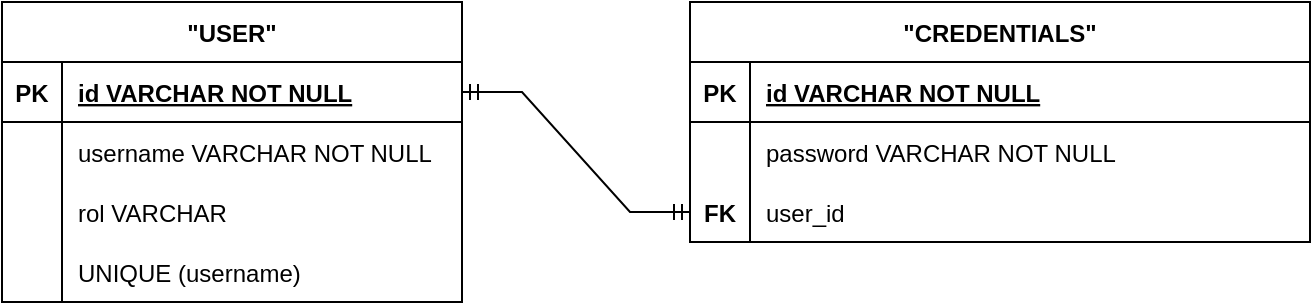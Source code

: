 <mxfile version="24.6.4" type="device" pages="2">
  <diagram name="UsuarioCred" id="epa0F3YHVsyrPC7LybjX">
    <mxGraphModel dx="2314" dy="1195" grid="1" gridSize="10" guides="1" tooltips="1" connect="1" arrows="1" fold="1" page="1" pageScale="1" pageWidth="827" pageHeight="1169" math="0" shadow="0">
      <root>
        <mxCell id="0" />
        <mxCell id="1" parent="0" />
        <mxCell id="5N8ePPmpncLnXKK9YtxO-27" value="&quot;USER&quot;" style="shape=table;startSize=30;container=1;collapsible=1;childLayout=tableLayout;fixedRows=1;rowLines=0;fontStyle=1;align=center;resizeLast=1;" parent="1" vertex="1">
          <mxGeometry x="70" y="80" width="230" height="150" as="geometry" />
        </mxCell>
        <mxCell id="5N8ePPmpncLnXKK9YtxO-28" value="" style="shape=tableRow;horizontal=0;startSize=0;swimlaneHead=0;swimlaneBody=0;fillColor=none;collapsible=0;dropTarget=0;points=[[0,0.5],[1,0.5]];portConstraint=eastwest;strokeColor=inherit;top=0;left=0;right=0;bottom=1;" parent="5N8ePPmpncLnXKK9YtxO-27" vertex="1">
          <mxGeometry y="30" width="230" height="30" as="geometry" />
        </mxCell>
        <mxCell id="5N8ePPmpncLnXKK9YtxO-29" value="PK" style="shape=partialRectangle;overflow=hidden;connectable=0;fillColor=none;strokeColor=inherit;top=0;left=0;bottom=0;right=0;fontStyle=1;" parent="5N8ePPmpncLnXKK9YtxO-28" vertex="1">
          <mxGeometry width="30" height="30" as="geometry">
            <mxRectangle width="30" height="30" as="alternateBounds" />
          </mxGeometry>
        </mxCell>
        <mxCell id="5N8ePPmpncLnXKK9YtxO-30" value="id VARCHAR NOT NULL" style="shape=partialRectangle;overflow=hidden;connectable=0;fillColor=none;align=left;strokeColor=inherit;top=0;left=0;bottom=0;right=0;spacingLeft=6;fontStyle=5;" parent="5N8ePPmpncLnXKK9YtxO-28" vertex="1">
          <mxGeometry x="30" width="200" height="30" as="geometry">
            <mxRectangle width="200" height="30" as="alternateBounds" />
          </mxGeometry>
        </mxCell>
        <mxCell id="5N8ePPmpncLnXKK9YtxO-31" value="" style="shape=tableRow;horizontal=0;startSize=0;swimlaneHead=0;swimlaneBody=0;fillColor=none;collapsible=0;dropTarget=0;points=[[0,0.5],[1,0.5]];portConstraint=eastwest;strokeColor=inherit;top=0;left=0;right=0;bottom=0;" parent="5N8ePPmpncLnXKK9YtxO-27" vertex="1">
          <mxGeometry y="60" width="230" height="30" as="geometry" />
        </mxCell>
        <mxCell id="5N8ePPmpncLnXKK9YtxO-32" value="" style="shape=partialRectangle;overflow=hidden;connectable=0;fillColor=none;strokeColor=inherit;top=0;left=0;bottom=0;right=0;" parent="5N8ePPmpncLnXKK9YtxO-31" vertex="1">
          <mxGeometry width="30" height="30" as="geometry">
            <mxRectangle width="30" height="30" as="alternateBounds" />
          </mxGeometry>
        </mxCell>
        <mxCell id="5N8ePPmpncLnXKK9YtxO-33" value="username VARCHAR NOT NULL" style="shape=partialRectangle;overflow=hidden;connectable=0;fillColor=none;align=left;strokeColor=inherit;top=0;left=0;bottom=0;right=0;spacingLeft=6;" parent="5N8ePPmpncLnXKK9YtxO-31" vertex="1">
          <mxGeometry x="30" width="200" height="30" as="geometry">
            <mxRectangle width="200" height="30" as="alternateBounds" />
          </mxGeometry>
        </mxCell>
        <mxCell id="5N8ePPmpncLnXKK9YtxO-34" value="" style="shape=tableRow;horizontal=0;startSize=0;swimlaneHead=0;swimlaneBody=0;fillColor=none;collapsible=0;dropTarget=0;points=[[0,0.5],[1,0.5]];portConstraint=eastwest;strokeColor=inherit;top=0;left=0;right=0;bottom=0;" parent="5N8ePPmpncLnXKK9YtxO-27" vertex="1">
          <mxGeometry y="90" width="230" height="30" as="geometry" />
        </mxCell>
        <mxCell id="5N8ePPmpncLnXKK9YtxO-35" value="" style="shape=partialRectangle;overflow=hidden;connectable=0;fillColor=none;strokeColor=inherit;top=0;left=0;bottom=0;right=0;" parent="5N8ePPmpncLnXKK9YtxO-34" vertex="1">
          <mxGeometry width="30" height="30" as="geometry">
            <mxRectangle width="30" height="30" as="alternateBounds" />
          </mxGeometry>
        </mxCell>
        <mxCell id="5N8ePPmpncLnXKK9YtxO-36" value="rol VARCHAR" style="shape=partialRectangle;overflow=hidden;connectable=0;fillColor=none;align=left;strokeColor=inherit;top=0;left=0;bottom=0;right=0;spacingLeft=6;" parent="5N8ePPmpncLnXKK9YtxO-34" vertex="1">
          <mxGeometry x="30" width="200" height="30" as="geometry">
            <mxRectangle width="200" height="30" as="alternateBounds" />
          </mxGeometry>
        </mxCell>
        <mxCell id="5N8ePPmpncLnXKK9YtxO-37" value="" style="shape=tableRow;horizontal=0;startSize=0;swimlaneHead=0;swimlaneBody=0;fillColor=none;collapsible=0;dropTarget=0;points=[[0,0.5],[1,0.5]];portConstraint=eastwest;strokeColor=inherit;top=0;left=0;right=0;bottom=0;" parent="5N8ePPmpncLnXKK9YtxO-27" vertex="1">
          <mxGeometry y="120" width="230" height="30" as="geometry" />
        </mxCell>
        <mxCell id="5N8ePPmpncLnXKK9YtxO-38" value="" style="shape=partialRectangle;overflow=hidden;connectable=0;fillColor=none;strokeColor=inherit;top=0;left=0;bottom=0;right=0;" parent="5N8ePPmpncLnXKK9YtxO-37" vertex="1">
          <mxGeometry width="30" height="30" as="geometry">
            <mxRectangle width="30" height="30" as="alternateBounds" />
          </mxGeometry>
        </mxCell>
        <mxCell id="5N8ePPmpncLnXKK9YtxO-39" value="UNIQUE (username)" style="shape=partialRectangle;overflow=hidden;connectable=0;fillColor=none;align=left;strokeColor=inherit;top=0;left=0;bottom=0;right=0;spacingLeft=6;" parent="5N8ePPmpncLnXKK9YtxO-37" vertex="1">
          <mxGeometry x="30" width="200" height="30" as="geometry">
            <mxRectangle width="200" height="30" as="alternateBounds" />
          </mxGeometry>
        </mxCell>
        <mxCell id="5N8ePPmpncLnXKK9YtxO-40" value="&quot;CREDENTIALS&quot;" style="shape=table;startSize=30;container=1;collapsible=1;childLayout=tableLayout;fixedRows=1;rowLines=0;fontStyle=1;align=center;resizeLast=1;" parent="1" vertex="1">
          <mxGeometry x="414" y="80" width="310" height="120" as="geometry" />
        </mxCell>
        <mxCell id="5N8ePPmpncLnXKK9YtxO-41" value="" style="shape=tableRow;horizontal=0;startSize=0;swimlaneHead=0;swimlaneBody=0;fillColor=none;collapsible=0;dropTarget=0;points=[[0,0.5],[1,0.5]];portConstraint=eastwest;strokeColor=inherit;top=0;left=0;right=0;bottom=1;" parent="5N8ePPmpncLnXKK9YtxO-40" vertex="1">
          <mxGeometry y="30" width="310" height="30" as="geometry" />
        </mxCell>
        <mxCell id="5N8ePPmpncLnXKK9YtxO-42" value="PK" style="shape=partialRectangle;overflow=hidden;connectable=0;fillColor=none;strokeColor=inherit;top=0;left=0;bottom=0;right=0;fontStyle=1;" parent="5N8ePPmpncLnXKK9YtxO-41" vertex="1">
          <mxGeometry width="30" height="30" as="geometry">
            <mxRectangle width="30" height="30" as="alternateBounds" />
          </mxGeometry>
        </mxCell>
        <mxCell id="5N8ePPmpncLnXKK9YtxO-43" value="id VARCHAR NOT NULL" style="shape=partialRectangle;overflow=hidden;connectable=0;fillColor=none;align=left;strokeColor=inherit;top=0;left=0;bottom=0;right=0;spacingLeft=6;fontStyle=5;" parent="5N8ePPmpncLnXKK9YtxO-41" vertex="1">
          <mxGeometry x="30" width="280" height="30" as="geometry">
            <mxRectangle width="280" height="30" as="alternateBounds" />
          </mxGeometry>
        </mxCell>
        <mxCell id="5N8ePPmpncLnXKK9YtxO-44" value="" style="shape=tableRow;horizontal=0;startSize=0;swimlaneHead=0;swimlaneBody=0;fillColor=none;collapsible=0;dropTarget=0;points=[[0,0.5],[1,0.5]];portConstraint=eastwest;strokeColor=inherit;top=0;left=0;right=0;bottom=0;" parent="5N8ePPmpncLnXKK9YtxO-40" vertex="1">
          <mxGeometry y="60" width="310" height="30" as="geometry" />
        </mxCell>
        <mxCell id="5N8ePPmpncLnXKK9YtxO-45" value="" style="shape=partialRectangle;overflow=hidden;connectable=0;fillColor=none;strokeColor=inherit;top=0;left=0;bottom=0;right=0;" parent="5N8ePPmpncLnXKK9YtxO-44" vertex="1">
          <mxGeometry width="30" height="30" as="geometry">
            <mxRectangle width="30" height="30" as="alternateBounds" />
          </mxGeometry>
        </mxCell>
        <mxCell id="5N8ePPmpncLnXKK9YtxO-46" value="password VARCHAR NOT NULL" style="shape=partialRectangle;overflow=hidden;connectable=0;fillColor=none;align=left;strokeColor=inherit;top=0;left=0;bottom=0;right=0;spacingLeft=6;" parent="5N8ePPmpncLnXKK9YtxO-44" vertex="1">
          <mxGeometry x="30" width="280" height="30" as="geometry">
            <mxRectangle width="280" height="30" as="alternateBounds" />
          </mxGeometry>
        </mxCell>
        <mxCell id="5N8ePPmpncLnXKK9YtxO-47" value="" style="shape=tableRow;horizontal=0;startSize=0;swimlaneHead=0;swimlaneBody=0;fillColor=none;collapsible=0;dropTarget=0;points=[[0,0.5],[1,0.5]];portConstraint=eastwest;strokeColor=inherit;top=0;left=0;right=0;bottom=0;" parent="5N8ePPmpncLnXKK9YtxO-40" vertex="1">
          <mxGeometry y="90" width="310" height="30" as="geometry" />
        </mxCell>
        <mxCell id="5N8ePPmpncLnXKK9YtxO-48" value="FK" style="shape=partialRectangle;overflow=hidden;connectable=0;fillColor=none;strokeColor=inherit;top=0;left=0;bottom=0;right=0;fontStyle=1" parent="5N8ePPmpncLnXKK9YtxO-47" vertex="1">
          <mxGeometry width="30" height="30" as="geometry">
            <mxRectangle width="30" height="30" as="alternateBounds" />
          </mxGeometry>
        </mxCell>
        <mxCell id="5N8ePPmpncLnXKK9YtxO-49" value="user_id" style="shape=partialRectangle;overflow=hidden;connectable=0;fillColor=none;align=left;strokeColor=inherit;top=0;left=0;bottom=0;right=0;spacingLeft=6;" parent="5N8ePPmpncLnXKK9YtxO-47" vertex="1">
          <mxGeometry x="30" width="280" height="30" as="geometry">
            <mxRectangle width="280" height="30" as="alternateBounds" />
          </mxGeometry>
        </mxCell>
        <mxCell id="5N8ePPmpncLnXKK9YtxO-97" value="" style="edgeStyle=entityRelationEdgeStyle;fontSize=12;html=1;endArrow=ERmandOne;startArrow=ERmandOne;rounded=0;exitX=1;exitY=0.5;exitDx=0;exitDy=0;entryX=0;entryY=0.5;entryDx=0;entryDy=0;" parent="1" source="5N8ePPmpncLnXKK9YtxO-28" target="5N8ePPmpncLnXKK9YtxO-47" edge="1">
          <mxGeometry width="100" height="100" relative="1" as="geometry">
            <mxPoint x="310" y="230" as="sourcePoint" />
            <mxPoint x="424" y="230" as="targetPoint" />
          </mxGeometry>
        </mxCell>
      </root>
    </mxGraphModel>
  </diagram>
  <diagram id="lH_Lwk7dVyOtIXMpiRiP" name="Exercises">
    <mxGraphModel dx="3141" dy="1195" grid="1" gridSize="10" guides="1" tooltips="1" connect="1" arrows="1" fold="1" page="1" pageScale="1" pageWidth="827" pageHeight="1169" math="0" shadow="0">
      <root>
        <mxCell id="0" />
        <mxCell id="1" parent="0" />
        <mxCell id="FQlRcA0s4NNmt-aB5y1p-111" value="&quot;EXERCISE&quot;" style="shape=table;startSize=30;container=1;collapsible=1;childLayout=tableLayout;fixedRows=1;rowLines=0;fontStyle=1;align=center;resizeLast=1;" parent="1" vertex="1">
          <mxGeometry x="-810" y="240" width="190" height="150" as="geometry" />
        </mxCell>
        <mxCell id="FQlRcA0s4NNmt-aB5y1p-112" value="" style="shape=tableRow;horizontal=0;startSize=0;swimlaneHead=0;swimlaneBody=0;fillColor=none;collapsible=0;dropTarget=0;points=[[0,0.5],[1,0.5]];portConstraint=eastwest;strokeColor=inherit;top=0;left=0;right=0;bottom=1;" parent="FQlRcA0s4NNmt-aB5y1p-111" vertex="1">
          <mxGeometry y="30" width="190" height="30" as="geometry" />
        </mxCell>
        <mxCell id="FQlRcA0s4NNmt-aB5y1p-113" value="PK" style="shape=partialRectangle;overflow=hidden;connectable=0;fillColor=none;strokeColor=inherit;top=0;left=0;bottom=0;right=0;fontStyle=1;" parent="FQlRcA0s4NNmt-aB5y1p-112" vertex="1">
          <mxGeometry width="30" height="30" as="geometry">
            <mxRectangle width="30" height="30" as="alternateBounds" />
          </mxGeometry>
        </mxCell>
        <mxCell id="FQlRcA0s4NNmt-aB5y1p-114" value="id INTEGER NOT NULL" style="shape=partialRectangle;overflow=hidden;connectable=0;fillColor=none;align=left;strokeColor=inherit;top=0;left=0;bottom=0;right=0;spacingLeft=6;fontStyle=5;" parent="FQlRcA0s4NNmt-aB5y1p-112" vertex="1">
          <mxGeometry x="30" width="160" height="30" as="geometry">
            <mxRectangle width="160" height="30" as="alternateBounds" />
          </mxGeometry>
        </mxCell>
        <mxCell id="FQlRcA0s4NNmt-aB5y1p-115" value="" style="shape=tableRow;horizontal=0;startSize=0;swimlaneHead=0;swimlaneBody=0;fillColor=none;collapsible=0;dropTarget=0;points=[[0,0.5],[1,0.5]];portConstraint=eastwest;strokeColor=inherit;top=0;left=0;right=0;bottom=0;" parent="FQlRcA0s4NNmt-aB5y1p-111" vertex="1">
          <mxGeometry y="60" width="190" height="30" as="geometry" />
        </mxCell>
        <mxCell id="FQlRcA0s4NNmt-aB5y1p-116" value="" style="shape=partialRectangle;overflow=hidden;connectable=0;fillColor=none;strokeColor=inherit;top=0;left=0;bottom=0;right=0;" parent="FQlRcA0s4NNmt-aB5y1p-115" vertex="1">
          <mxGeometry width="30" height="30" as="geometry">
            <mxRectangle width="30" height="30" as="alternateBounds" />
          </mxGeometry>
        </mxCell>
        <mxCell id="FQlRcA0s4NNmt-aB5y1p-117" value="name VARCHAR" style="shape=partialRectangle;overflow=hidden;connectable=0;fillColor=none;align=left;strokeColor=inherit;top=0;left=0;bottom=0;right=0;spacingLeft=6;" parent="FQlRcA0s4NNmt-aB5y1p-115" vertex="1">
          <mxGeometry x="30" width="160" height="30" as="geometry">
            <mxRectangle width="160" height="30" as="alternateBounds" />
          </mxGeometry>
        </mxCell>
        <mxCell id="FQlRcA0s4NNmt-aB5y1p-118" value="" style="shape=tableRow;horizontal=0;startSize=0;swimlaneHead=0;swimlaneBody=0;fillColor=none;collapsible=0;dropTarget=0;points=[[0,0.5],[1,0.5]];portConstraint=eastwest;strokeColor=inherit;top=0;left=0;right=0;bottom=0;" parent="FQlRcA0s4NNmt-aB5y1p-111" vertex="1">
          <mxGeometry y="90" width="190" height="30" as="geometry" />
        </mxCell>
        <mxCell id="FQlRcA0s4NNmt-aB5y1p-119" value="" style="shape=partialRectangle;overflow=hidden;connectable=0;fillColor=none;strokeColor=inherit;top=0;left=0;bottom=0;right=0;" parent="FQlRcA0s4NNmt-aB5y1p-118" vertex="1">
          <mxGeometry width="30" height="30" as="geometry">
            <mxRectangle width="30" height="30" as="alternateBounds" />
          </mxGeometry>
        </mxCell>
        <mxCell id="FQlRcA0s4NNmt-aB5y1p-120" value="data VARCHAR" style="shape=partialRectangle;overflow=hidden;connectable=0;fillColor=none;align=left;strokeColor=inherit;top=0;left=0;bottom=0;right=0;spacingLeft=6;" parent="FQlRcA0s4NNmt-aB5y1p-118" vertex="1">
          <mxGeometry x="30" width="160" height="30" as="geometry">
            <mxRectangle width="160" height="30" as="alternateBounds" />
          </mxGeometry>
        </mxCell>
        <mxCell id="FQlRcA0s4NNmt-aB5y1p-121" value="" style="shape=tableRow;horizontal=0;startSize=0;swimlaneHead=0;swimlaneBody=0;fillColor=none;collapsible=0;dropTarget=0;points=[[0,0.5],[1,0.5]];portConstraint=eastwest;strokeColor=inherit;top=0;left=0;right=0;bottom=0;" parent="FQlRcA0s4NNmt-aB5y1p-111" vertex="1">
          <mxGeometry y="120" width="190" height="30" as="geometry" />
        </mxCell>
        <mxCell id="FQlRcA0s4NNmt-aB5y1p-122" value="" style="shape=partialRectangle;overflow=hidden;connectable=0;fillColor=none;strokeColor=inherit;top=0;left=0;bottom=0;right=0;" parent="FQlRcA0s4NNmt-aB5y1p-121" vertex="1">
          <mxGeometry width="30" height="30" as="geometry">
            <mxRectangle width="30" height="30" as="alternateBounds" />
          </mxGeometry>
        </mxCell>
        <mxCell id="FQlRcA0s4NNmt-aB5y1p-123" value="video VARCHAR" style="shape=partialRectangle;overflow=hidden;connectable=0;fillColor=none;align=left;strokeColor=inherit;top=0;left=0;bottom=0;right=0;spacingLeft=6;" parent="FQlRcA0s4NNmt-aB5y1p-121" vertex="1">
          <mxGeometry x="30" width="160" height="30" as="geometry">
            <mxRectangle width="160" height="30" as="alternateBounds" />
          </mxGeometry>
        </mxCell>
        <mxCell id="FQlRcA0s4NNmt-aB5y1p-124" value="&quot;COORD&quot;" style="shape=table;startSize=30;container=1;collapsible=1;childLayout=tableLayout;fixedRows=1;rowLines=0;fontStyle=1;align=center;resizeLast=1;" parent="1" vertex="1">
          <mxGeometry x="-810" y="120" width="210" height="60" as="geometry" />
        </mxCell>
        <mxCell id="FQlRcA0s4NNmt-aB5y1p-125" value="" style="shape=tableRow;horizontal=0;startSize=0;swimlaneHead=0;swimlaneBody=0;fillColor=none;collapsible=0;dropTarget=0;points=[[0,0.5],[1,0.5]];portConstraint=eastwest;strokeColor=inherit;top=0;left=0;right=0;bottom=1;" parent="FQlRcA0s4NNmt-aB5y1p-124" vertex="1">
          <mxGeometry y="30" width="210" height="30" as="geometry" />
        </mxCell>
        <mxCell id="FQlRcA0s4NNmt-aB5y1p-126" value="PK" style="shape=partialRectangle;overflow=hidden;connectable=0;fillColor=none;strokeColor=inherit;top=0;left=0;bottom=0;right=0;fontStyle=1;" parent="FQlRcA0s4NNmt-aB5y1p-125" vertex="1">
          <mxGeometry width="30" height="30" as="geometry">
            <mxRectangle width="30" height="30" as="alternateBounds" />
          </mxGeometry>
        </mxCell>
        <mxCell id="FQlRcA0s4NNmt-aB5y1p-127" value="coord VARCHAR NOT NULL" style="shape=partialRectangle;overflow=hidden;connectable=0;fillColor=none;align=left;strokeColor=inherit;top=0;left=0;bottom=0;right=0;spacingLeft=6;fontStyle=5;" parent="FQlRcA0s4NNmt-aB5y1p-125" vertex="1">
          <mxGeometry x="30" width="180" height="30" as="geometry">
            <mxRectangle width="180" height="30" as="alternateBounds" />
          </mxGeometry>
        </mxCell>
        <mxCell id="FQlRcA0s4NNmt-aB5y1p-128" value="&quot;ANGLE&quot;" style="shape=table;startSize=30;container=1;collapsible=1;childLayout=tableLayout;fixedRows=1;rowLines=0;fontStyle=1;align=center;resizeLast=1;" parent="1" vertex="1">
          <mxGeometry x="-820" y="485" width="210" height="60" as="geometry" />
        </mxCell>
        <mxCell id="FQlRcA0s4NNmt-aB5y1p-129" value="" style="shape=tableRow;horizontal=0;startSize=0;swimlaneHead=0;swimlaneBody=0;fillColor=none;collapsible=0;dropTarget=0;points=[[0,0.5],[1,0.5]];portConstraint=eastwest;strokeColor=inherit;top=0;left=0;right=0;bottom=1;" parent="FQlRcA0s4NNmt-aB5y1p-128" vertex="1">
          <mxGeometry y="30" width="210" height="30" as="geometry" />
        </mxCell>
        <mxCell id="FQlRcA0s4NNmt-aB5y1p-130" value="PK" style="shape=partialRectangle;overflow=hidden;connectable=0;fillColor=none;strokeColor=inherit;top=0;left=0;bottom=0;right=0;fontStyle=1;" parent="FQlRcA0s4NNmt-aB5y1p-129" vertex="1">
          <mxGeometry width="30" height="30" as="geometry">
            <mxRectangle width="30" height="30" as="alternateBounds" />
          </mxGeometry>
        </mxCell>
        <mxCell id="FQlRcA0s4NNmt-aB5y1p-131" value="angle VARCHAR NOT NULL" style="shape=partialRectangle;overflow=hidden;connectable=0;fillColor=none;align=left;strokeColor=inherit;top=0;left=0;bottom=0;right=0;spacingLeft=6;fontStyle=5;" parent="FQlRcA0s4NNmt-aB5y1p-129" vertex="1">
          <mxGeometry x="30" width="180" height="30" as="geometry">
            <mxRectangle width="180" height="30" as="alternateBounds" />
          </mxGeometry>
        </mxCell>
        <mxCell id="FQlRcA0s4NNmt-aB5y1p-145" value="&quot;EXERCISE_ANGLE&quot;" style="shape=table;startSize=30;container=1;collapsible=1;childLayout=tableLayout;fixedRows=1;rowLines=0;fontStyle=1;align=center;resizeLast=1;" parent="1" vertex="1">
          <mxGeometry x="-550" y="350" width="320" height="180" as="geometry" />
        </mxCell>
        <mxCell id="FQlRcA0s4NNmt-aB5y1p-146" value="" style="shape=tableRow;horizontal=0;startSize=0;swimlaneHead=0;swimlaneBody=0;fillColor=none;collapsible=0;dropTarget=0;points=[[0,0.5],[1,0.5]];portConstraint=eastwest;strokeColor=inherit;top=0;left=0;right=0;bottom=0;" parent="FQlRcA0s4NNmt-aB5y1p-145" vertex="1">
          <mxGeometry y="30" width="320" height="30" as="geometry" />
        </mxCell>
        <mxCell id="FQlRcA0s4NNmt-aB5y1p-147" value="" style="shape=partialRectangle;overflow=hidden;connectable=0;fillColor=none;strokeColor=inherit;top=0;left=0;bottom=0;right=0;" parent="FQlRcA0s4NNmt-aB5y1p-146" vertex="1">
          <mxGeometry width="30" height="30" as="geometry">
            <mxRectangle width="30" height="30" as="alternateBounds" />
          </mxGeometry>
        </mxCell>
        <mxCell id="FQlRcA0s4NNmt-aB5y1p-148" value="exercise_id INTEGER NOT NULL" style="shape=partialRectangle;overflow=hidden;connectable=0;fillColor=none;align=left;strokeColor=inherit;top=0;left=0;bottom=0;right=0;spacingLeft=6;" parent="FQlRcA0s4NNmt-aB5y1p-146" vertex="1">
          <mxGeometry x="30" width="290" height="30" as="geometry">
            <mxRectangle width="290" height="30" as="alternateBounds" />
          </mxGeometry>
        </mxCell>
        <mxCell id="FQlRcA0s4NNmt-aB5y1p-149" value="" style="shape=tableRow;horizontal=0;startSize=0;swimlaneHead=0;swimlaneBody=0;fillColor=none;collapsible=0;dropTarget=0;points=[[0,0.5],[1,0.5]];portConstraint=eastwest;strokeColor=inherit;top=0;left=0;right=0;bottom=0;" parent="FQlRcA0s4NNmt-aB5y1p-145" vertex="1">
          <mxGeometry y="60" width="320" height="30" as="geometry" />
        </mxCell>
        <mxCell id="FQlRcA0s4NNmt-aB5y1p-150" value="" style="shape=partialRectangle;overflow=hidden;connectable=0;fillColor=none;strokeColor=inherit;top=0;left=0;bottom=0;right=0;" parent="FQlRcA0s4NNmt-aB5y1p-149" vertex="1">
          <mxGeometry width="30" height="30" as="geometry">
            <mxRectangle width="30" height="30" as="alternateBounds" />
          </mxGeometry>
        </mxCell>
        <mxCell id="FQlRcA0s4NNmt-aB5y1p-151" value="angle_id VARCHAR NOT NULL" style="shape=partialRectangle;overflow=hidden;connectable=0;fillColor=none;align=left;strokeColor=inherit;top=0;left=0;bottom=0;right=0;spacingLeft=6;" parent="FQlRcA0s4NNmt-aB5y1p-149" vertex="1">
          <mxGeometry x="30" width="290" height="30" as="geometry">
            <mxRectangle width="290" height="30" as="alternateBounds" />
          </mxGeometry>
        </mxCell>
        <mxCell id="FQlRcA0s4NNmt-aB5y1p-152" value="" style="shape=tableRow;horizontal=0;startSize=0;swimlaneHead=0;swimlaneBody=0;fillColor=none;collapsible=0;dropTarget=0;points=[[0,0.5],[1,0.5]];portConstraint=eastwest;strokeColor=inherit;top=0;left=0;right=0;bottom=0;" parent="FQlRcA0s4NNmt-aB5y1p-145" vertex="1">
          <mxGeometry y="90" width="320" height="30" as="geometry" />
        </mxCell>
        <mxCell id="FQlRcA0s4NNmt-aB5y1p-153" value="" style="shape=partialRectangle;overflow=hidden;connectable=0;fillColor=none;strokeColor=inherit;top=0;left=0;bottom=0;right=0;" parent="FQlRcA0s4NNmt-aB5y1p-152" vertex="1">
          <mxGeometry width="30" height="30" as="geometry">
            <mxRectangle width="30" height="30" as="alternateBounds" />
          </mxGeometry>
        </mxCell>
        <mxCell id="FQlRcA0s4NNmt-aB5y1p-154" value="PRIMARY KEY (exercise_id, angle_id)" style="shape=partialRectangle;overflow=hidden;connectable=0;fillColor=none;align=left;strokeColor=inherit;top=0;left=0;bottom=0;right=0;spacingLeft=6;" parent="FQlRcA0s4NNmt-aB5y1p-152" vertex="1">
          <mxGeometry x="30" width="290" height="30" as="geometry">
            <mxRectangle width="290" height="30" as="alternateBounds" />
          </mxGeometry>
        </mxCell>
        <mxCell id="FQlRcA0s4NNmt-aB5y1p-155" value="" style="shape=tableRow;horizontal=0;startSize=0;swimlaneHead=0;swimlaneBody=0;fillColor=none;collapsible=0;dropTarget=0;points=[[0,0.5],[1,0.5]];portConstraint=eastwest;strokeColor=inherit;top=0;left=0;right=0;bottom=0;" parent="FQlRcA0s4NNmt-aB5y1p-145" vertex="1">
          <mxGeometry y="120" width="320" height="30" as="geometry" />
        </mxCell>
        <mxCell id="FQlRcA0s4NNmt-aB5y1p-156" value="FK" style="shape=partialRectangle;overflow=hidden;connectable=0;fillColor=none;strokeColor=inherit;top=0;left=0;bottom=0;right=0;" parent="FQlRcA0s4NNmt-aB5y1p-155" vertex="1">
          <mxGeometry width="30" height="30" as="geometry">
            <mxRectangle width="30" height="30" as="alternateBounds" />
          </mxGeometry>
        </mxCell>
        <mxCell id="FQlRcA0s4NNmt-aB5y1p-157" value="FOREIGN KEY(exercise_id) REFERENCES &quot;EXERCISE&quot; (id)" style="shape=partialRectangle;overflow=hidden;connectable=0;fillColor=none;align=left;strokeColor=inherit;top=0;left=0;bottom=0;right=0;spacingLeft=6;" parent="FQlRcA0s4NNmt-aB5y1p-155" vertex="1">
          <mxGeometry x="30" width="290" height="30" as="geometry">
            <mxRectangle width="290" height="30" as="alternateBounds" />
          </mxGeometry>
        </mxCell>
        <mxCell id="FQlRcA0s4NNmt-aB5y1p-158" value="" style="shape=tableRow;horizontal=0;startSize=0;swimlaneHead=0;swimlaneBody=0;fillColor=none;collapsible=0;dropTarget=0;points=[[0,0.5],[1,0.5]];portConstraint=eastwest;strokeColor=inherit;top=0;left=0;right=0;bottom=0;" parent="FQlRcA0s4NNmt-aB5y1p-145" vertex="1">
          <mxGeometry y="150" width="320" height="30" as="geometry" />
        </mxCell>
        <mxCell id="FQlRcA0s4NNmt-aB5y1p-159" value="FK" style="shape=partialRectangle;overflow=hidden;connectable=0;fillColor=none;strokeColor=inherit;top=0;left=0;bottom=0;right=0;" parent="FQlRcA0s4NNmt-aB5y1p-158" vertex="1">
          <mxGeometry width="30" height="30" as="geometry">
            <mxRectangle width="30" height="30" as="alternateBounds" />
          </mxGeometry>
        </mxCell>
        <mxCell id="FQlRcA0s4NNmt-aB5y1p-160" value="FOREIGN KEY(angle_id) REFERENCES &quot;ANGLE&quot; (angle)" style="shape=partialRectangle;overflow=hidden;connectable=0;fillColor=none;align=left;strokeColor=inherit;top=0;left=0;bottom=0;right=0;spacingLeft=6;" parent="FQlRcA0s4NNmt-aB5y1p-158" vertex="1">
          <mxGeometry x="30" width="290" height="30" as="geometry">
            <mxRectangle width="290" height="30" as="alternateBounds" />
          </mxGeometry>
        </mxCell>
        <mxCell id="FQlRcA0s4NNmt-aB5y1p-161" value="&quot;EXERCISE_COORD&quot;" style="shape=table;startSize=30;container=1;collapsible=1;childLayout=tableLayout;fixedRows=1;rowLines=0;fontStyle=1;align=center;resizeLast=1;" parent="1" vertex="1">
          <mxGeometry x="-540" y="100" width="320" height="180" as="geometry" />
        </mxCell>
        <mxCell id="FQlRcA0s4NNmt-aB5y1p-162" value="" style="shape=tableRow;horizontal=0;startSize=0;swimlaneHead=0;swimlaneBody=0;fillColor=none;collapsible=0;dropTarget=0;points=[[0,0.5],[1,0.5]];portConstraint=eastwest;strokeColor=inherit;top=0;left=0;right=0;bottom=0;" parent="FQlRcA0s4NNmt-aB5y1p-161" vertex="1">
          <mxGeometry y="30" width="320" height="30" as="geometry" />
        </mxCell>
        <mxCell id="FQlRcA0s4NNmt-aB5y1p-163" value="" style="shape=partialRectangle;overflow=hidden;connectable=0;fillColor=none;strokeColor=inherit;top=0;left=0;bottom=0;right=0;" parent="FQlRcA0s4NNmt-aB5y1p-162" vertex="1">
          <mxGeometry width="30" height="30" as="geometry">
            <mxRectangle width="30" height="30" as="alternateBounds" />
          </mxGeometry>
        </mxCell>
        <mxCell id="FQlRcA0s4NNmt-aB5y1p-164" value="exercise_id INTEGER NOT NULL" style="shape=partialRectangle;overflow=hidden;connectable=0;fillColor=none;align=left;strokeColor=inherit;top=0;left=0;bottom=0;right=0;spacingLeft=6;" parent="FQlRcA0s4NNmt-aB5y1p-162" vertex="1">
          <mxGeometry x="30" width="290" height="30" as="geometry">
            <mxRectangle width="290" height="30" as="alternateBounds" />
          </mxGeometry>
        </mxCell>
        <mxCell id="FQlRcA0s4NNmt-aB5y1p-165" value="" style="shape=tableRow;horizontal=0;startSize=0;swimlaneHead=0;swimlaneBody=0;fillColor=none;collapsible=0;dropTarget=0;points=[[0,0.5],[1,0.5]];portConstraint=eastwest;strokeColor=inherit;top=0;left=0;right=0;bottom=0;" parent="FQlRcA0s4NNmt-aB5y1p-161" vertex="1">
          <mxGeometry y="60" width="320" height="30" as="geometry" />
        </mxCell>
        <mxCell id="FQlRcA0s4NNmt-aB5y1p-166" value="" style="shape=partialRectangle;overflow=hidden;connectable=0;fillColor=none;strokeColor=inherit;top=0;left=0;bottom=0;right=0;" parent="FQlRcA0s4NNmt-aB5y1p-165" vertex="1">
          <mxGeometry width="30" height="30" as="geometry">
            <mxRectangle width="30" height="30" as="alternateBounds" />
          </mxGeometry>
        </mxCell>
        <mxCell id="FQlRcA0s4NNmt-aB5y1p-167" value="coord_id VARCHAR NOT NULL" style="shape=partialRectangle;overflow=hidden;connectable=0;fillColor=none;align=left;strokeColor=inherit;top=0;left=0;bottom=0;right=0;spacingLeft=6;" parent="FQlRcA0s4NNmt-aB5y1p-165" vertex="1">
          <mxGeometry x="30" width="290" height="30" as="geometry">
            <mxRectangle width="290" height="30" as="alternateBounds" />
          </mxGeometry>
        </mxCell>
        <mxCell id="FQlRcA0s4NNmt-aB5y1p-168" value="" style="shape=tableRow;horizontal=0;startSize=0;swimlaneHead=0;swimlaneBody=0;fillColor=none;collapsible=0;dropTarget=0;points=[[0,0.5],[1,0.5]];portConstraint=eastwest;strokeColor=inherit;top=0;left=0;right=0;bottom=0;" parent="FQlRcA0s4NNmt-aB5y1p-161" vertex="1">
          <mxGeometry y="90" width="320" height="30" as="geometry" />
        </mxCell>
        <mxCell id="FQlRcA0s4NNmt-aB5y1p-169" value="" style="shape=partialRectangle;overflow=hidden;connectable=0;fillColor=none;strokeColor=inherit;top=0;left=0;bottom=0;right=0;" parent="FQlRcA0s4NNmt-aB5y1p-168" vertex="1">
          <mxGeometry width="30" height="30" as="geometry">
            <mxRectangle width="30" height="30" as="alternateBounds" />
          </mxGeometry>
        </mxCell>
        <mxCell id="FQlRcA0s4NNmt-aB5y1p-170" value="PRIMARY KEY (exercise_id, coord_id)" style="shape=partialRectangle;overflow=hidden;connectable=0;fillColor=none;align=left;strokeColor=inherit;top=0;left=0;bottom=0;right=0;spacingLeft=6;" parent="FQlRcA0s4NNmt-aB5y1p-168" vertex="1">
          <mxGeometry x="30" width="290" height="30" as="geometry">
            <mxRectangle width="290" height="30" as="alternateBounds" />
          </mxGeometry>
        </mxCell>
        <mxCell id="FQlRcA0s4NNmt-aB5y1p-171" value="" style="shape=tableRow;horizontal=0;startSize=0;swimlaneHead=0;swimlaneBody=0;fillColor=none;collapsible=0;dropTarget=0;points=[[0,0.5],[1,0.5]];portConstraint=eastwest;strokeColor=inherit;top=0;left=0;right=0;bottom=0;" parent="FQlRcA0s4NNmt-aB5y1p-161" vertex="1">
          <mxGeometry y="120" width="320" height="30" as="geometry" />
        </mxCell>
        <mxCell id="FQlRcA0s4NNmt-aB5y1p-172" value="FK" style="shape=partialRectangle;overflow=hidden;connectable=0;fillColor=none;strokeColor=inherit;top=0;left=0;bottom=0;right=0;" parent="FQlRcA0s4NNmt-aB5y1p-171" vertex="1">
          <mxGeometry width="30" height="30" as="geometry">
            <mxRectangle width="30" height="30" as="alternateBounds" />
          </mxGeometry>
        </mxCell>
        <mxCell id="FQlRcA0s4NNmt-aB5y1p-173" value="FOREIGN KEY(exercise_id) REFERENCES &quot;EXERCISE&quot; (id)" style="shape=partialRectangle;overflow=hidden;connectable=0;fillColor=none;align=left;strokeColor=inherit;top=0;left=0;bottom=0;right=0;spacingLeft=6;" parent="FQlRcA0s4NNmt-aB5y1p-171" vertex="1">
          <mxGeometry x="30" width="290" height="30" as="geometry">
            <mxRectangle width="290" height="30" as="alternateBounds" />
          </mxGeometry>
        </mxCell>
        <mxCell id="FQlRcA0s4NNmt-aB5y1p-174" value="" style="shape=tableRow;horizontal=0;startSize=0;swimlaneHead=0;swimlaneBody=0;fillColor=none;collapsible=0;dropTarget=0;points=[[0,0.5],[1,0.5]];portConstraint=eastwest;strokeColor=inherit;top=0;left=0;right=0;bottom=0;" parent="FQlRcA0s4NNmt-aB5y1p-161" vertex="1">
          <mxGeometry y="150" width="320" height="30" as="geometry" />
        </mxCell>
        <mxCell id="FQlRcA0s4NNmt-aB5y1p-175" value="FK" style="shape=partialRectangle;overflow=hidden;connectable=0;fillColor=none;strokeColor=inherit;top=0;left=0;bottom=0;right=0;" parent="FQlRcA0s4NNmt-aB5y1p-174" vertex="1">
          <mxGeometry width="30" height="30" as="geometry">
            <mxRectangle width="30" height="30" as="alternateBounds" />
          </mxGeometry>
        </mxCell>
        <mxCell id="FQlRcA0s4NNmt-aB5y1p-176" value="FOREIGN KEY(coord_id) REFERENCES &quot;COORD&quot; (coord)" style="shape=partialRectangle;overflow=hidden;connectable=0;fillColor=none;align=left;strokeColor=inherit;top=0;left=0;bottom=0;right=0;spacingLeft=6;" parent="FQlRcA0s4NNmt-aB5y1p-174" vertex="1">
          <mxGeometry x="30" width="290" height="30" as="geometry">
            <mxRectangle width="290" height="30" as="alternateBounds" />
          </mxGeometry>
        </mxCell>
        <mxCell id="FQlRcA0s4NNmt-aB5y1p-178" value="" style="edgeStyle=entityRelationEdgeStyle;fontSize=12;html=1;endArrow=ERoneToMany;rounded=0;" parent="1" source="FQlRcA0s4NNmt-aB5y1p-128" target="FQlRcA0s4NNmt-aB5y1p-158" edge="1">
          <mxGeometry width="100" height="100" relative="1" as="geometry">
            <mxPoint x="-260" y="480" as="sourcePoint" />
            <mxPoint x="-160" y="380" as="targetPoint" />
          </mxGeometry>
        </mxCell>
        <mxCell id="FQlRcA0s4NNmt-aB5y1p-179" value="" style="edgeStyle=entityRelationEdgeStyle;fontSize=12;html=1;endArrow=ERoneToMany;rounded=0;" parent="1" source="FQlRcA0s4NNmt-aB5y1p-112" target="FQlRcA0s4NNmt-aB5y1p-155" edge="1">
          <mxGeometry width="100" height="100" relative="1" as="geometry">
            <mxPoint x="-260" y="480" as="sourcePoint" />
            <mxPoint x="-160" y="380" as="targetPoint" />
          </mxGeometry>
        </mxCell>
        <mxCell id="FQlRcA0s4NNmt-aB5y1p-180" value="" style="edgeStyle=entityRelationEdgeStyle;fontSize=12;html=1;endArrow=ERoneToMany;rounded=0;" parent="1" source="FQlRcA0s4NNmt-aB5y1p-112" target="FQlRcA0s4NNmt-aB5y1p-171" edge="1">
          <mxGeometry width="100" height="100" relative="1" as="geometry">
            <mxPoint x="-260" y="480" as="sourcePoint" />
            <mxPoint x="-160" y="380" as="targetPoint" />
          </mxGeometry>
        </mxCell>
        <mxCell id="FQlRcA0s4NNmt-aB5y1p-181" value="" style="edgeStyle=entityRelationEdgeStyle;fontSize=12;html=1;endArrow=ERoneToMany;rounded=0;" parent="1" source="FQlRcA0s4NNmt-aB5y1p-125" target="FQlRcA0s4NNmt-aB5y1p-174" edge="1">
          <mxGeometry width="100" height="100" relative="1" as="geometry">
            <mxPoint x="-260" y="480" as="sourcePoint" />
            <mxPoint x="-160" y="380" as="targetPoint" />
          </mxGeometry>
        </mxCell>
      </root>
    </mxGraphModel>
  </diagram>
</mxfile>
